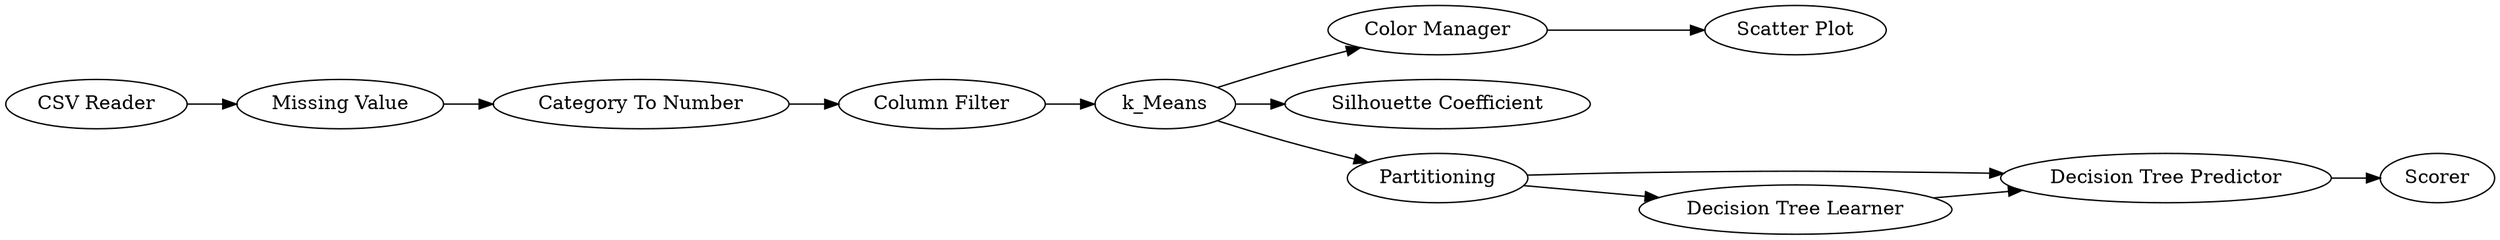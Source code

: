 digraph {
	1 [label="CSV Reader"]
	2 [label="Missing Value"]
	3 [label="Category To Number"]
	4 [label="Column Filter"]
	5 [label=k_Means]
	6 [label="Color Manager"]
	7 [label="Scatter Plot"]
	8 [label="Silhouette Coefficient"]
	10 [label="Decision Tree Predictor"]
	11 [label=Scorer]
	12 [label=Partitioning]
	13 [label="Decision Tree Learner"]
	1 -> 2
	2 -> 3
	3 -> 4
	4 -> 5
	5 -> 6
	5 -> 8
	5 -> 12
	6 -> 7
	10 -> 11
	12 -> 13
	12 -> 10
	13 -> 10
	rankdir=LR
}
